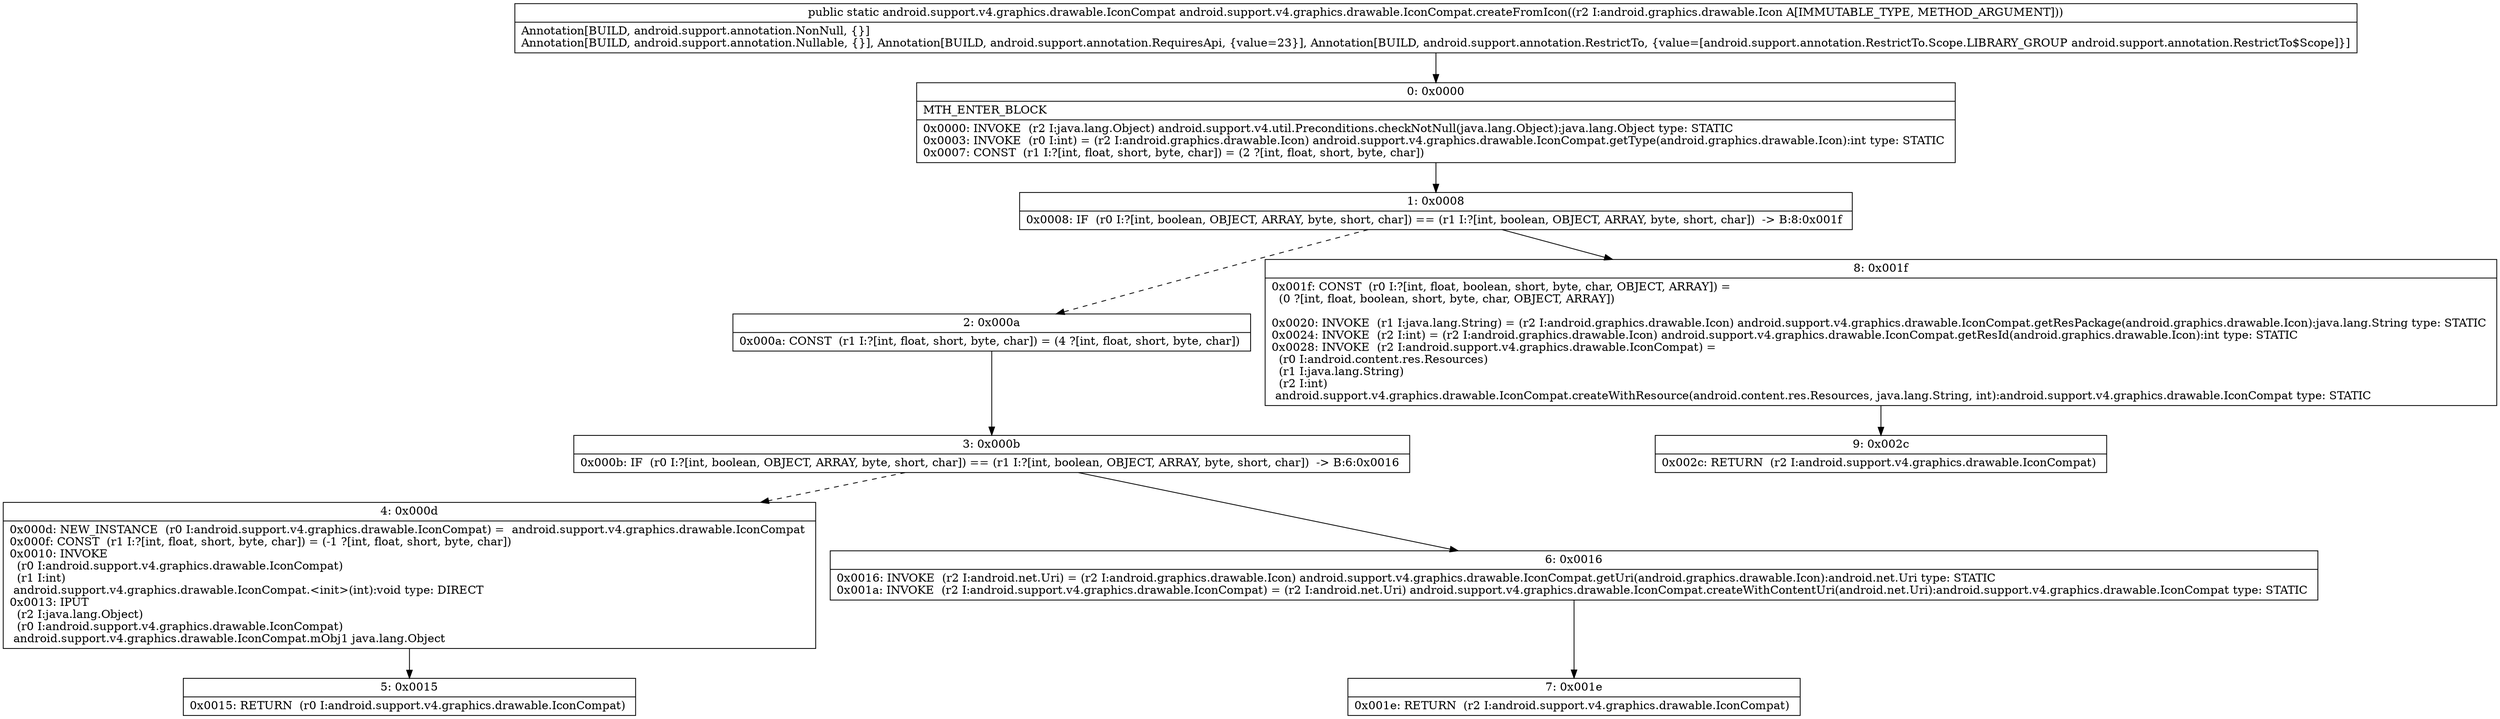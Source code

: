 digraph "CFG forandroid.support.v4.graphics.drawable.IconCompat.createFromIcon(Landroid\/graphics\/drawable\/Icon;)Landroid\/support\/v4\/graphics\/drawable\/IconCompat;" {
Node_0 [shape=record,label="{0\:\ 0x0000|MTH_ENTER_BLOCK\l|0x0000: INVOKE  (r2 I:java.lang.Object) android.support.v4.util.Preconditions.checkNotNull(java.lang.Object):java.lang.Object type: STATIC \l0x0003: INVOKE  (r0 I:int) = (r2 I:android.graphics.drawable.Icon) android.support.v4.graphics.drawable.IconCompat.getType(android.graphics.drawable.Icon):int type: STATIC \l0x0007: CONST  (r1 I:?[int, float, short, byte, char]) = (2 ?[int, float, short, byte, char]) \l}"];
Node_1 [shape=record,label="{1\:\ 0x0008|0x0008: IF  (r0 I:?[int, boolean, OBJECT, ARRAY, byte, short, char]) == (r1 I:?[int, boolean, OBJECT, ARRAY, byte, short, char])  \-\> B:8:0x001f \l}"];
Node_2 [shape=record,label="{2\:\ 0x000a|0x000a: CONST  (r1 I:?[int, float, short, byte, char]) = (4 ?[int, float, short, byte, char]) \l}"];
Node_3 [shape=record,label="{3\:\ 0x000b|0x000b: IF  (r0 I:?[int, boolean, OBJECT, ARRAY, byte, short, char]) == (r1 I:?[int, boolean, OBJECT, ARRAY, byte, short, char])  \-\> B:6:0x0016 \l}"];
Node_4 [shape=record,label="{4\:\ 0x000d|0x000d: NEW_INSTANCE  (r0 I:android.support.v4.graphics.drawable.IconCompat) =  android.support.v4.graphics.drawable.IconCompat \l0x000f: CONST  (r1 I:?[int, float, short, byte, char]) = (\-1 ?[int, float, short, byte, char]) \l0x0010: INVOKE  \l  (r0 I:android.support.v4.graphics.drawable.IconCompat)\l  (r1 I:int)\l android.support.v4.graphics.drawable.IconCompat.\<init\>(int):void type: DIRECT \l0x0013: IPUT  \l  (r2 I:java.lang.Object)\l  (r0 I:android.support.v4.graphics.drawable.IconCompat)\l android.support.v4.graphics.drawable.IconCompat.mObj1 java.lang.Object \l}"];
Node_5 [shape=record,label="{5\:\ 0x0015|0x0015: RETURN  (r0 I:android.support.v4.graphics.drawable.IconCompat) \l}"];
Node_6 [shape=record,label="{6\:\ 0x0016|0x0016: INVOKE  (r2 I:android.net.Uri) = (r2 I:android.graphics.drawable.Icon) android.support.v4.graphics.drawable.IconCompat.getUri(android.graphics.drawable.Icon):android.net.Uri type: STATIC \l0x001a: INVOKE  (r2 I:android.support.v4.graphics.drawable.IconCompat) = (r2 I:android.net.Uri) android.support.v4.graphics.drawable.IconCompat.createWithContentUri(android.net.Uri):android.support.v4.graphics.drawable.IconCompat type: STATIC \l}"];
Node_7 [shape=record,label="{7\:\ 0x001e|0x001e: RETURN  (r2 I:android.support.v4.graphics.drawable.IconCompat) \l}"];
Node_8 [shape=record,label="{8\:\ 0x001f|0x001f: CONST  (r0 I:?[int, float, boolean, short, byte, char, OBJECT, ARRAY]) = \l  (0 ?[int, float, boolean, short, byte, char, OBJECT, ARRAY])\l \l0x0020: INVOKE  (r1 I:java.lang.String) = (r2 I:android.graphics.drawable.Icon) android.support.v4.graphics.drawable.IconCompat.getResPackage(android.graphics.drawable.Icon):java.lang.String type: STATIC \l0x0024: INVOKE  (r2 I:int) = (r2 I:android.graphics.drawable.Icon) android.support.v4.graphics.drawable.IconCompat.getResId(android.graphics.drawable.Icon):int type: STATIC \l0x0028: INVOKE  (r2 I:android.support.v4.graphics.drawable.IconCompat) = \l  (r0 I:android.content.res.Resources)\l  (r1 I:java.lang.String)\l  (r2 I:int)\l android.support.v4.graphics.drawable.IconCompat.createWithResource(android.content.res.Resources, java.lang.String, int):android.support.v4.graphics.drawable.IconCompat type: STATIC \l}"];
Node_9 [shape=record,label="{9\:\ 0x002c|0x002c: RETURN  (r2 I:android.support.v4.graphics.drawable.IconCompat) \l}"];
MethodNode[shape=record,label="{public static android.support.v4.graphics.drawable.IconCompat android.support.v4.graphics.drawable.IconCompat.createFromIcon((r2 I:android.graphics.drawable.Icon A[IMMUTABLE_TYPE, METHOD_ARGUMENT]))  | Annotation[BUILD, android.support.annotation.NonNull, \{\}]\lAnnotation[BUILD, android.support.annotation.Nullable, \{\}], Annotation[BUILD, android.support.annotation.RequiresApi, \{value=23\}], Annotation[BUILD, android.support.annotation.RestrictTo, \{value=[android.support.annotation.RestrictTo.Scope.LIBRARY_GROUP android.support.annotation.RestrictTo$Scope]\}]\l}"];
MethodNode -> Node_0;
Node_0 -> Node_1;
Node_1 -> Node_2[style=dashed];
Node_1 -> Node_8;
Node_2 -> Node_3;
Node_3 -> Node_4[style=dashed];
Node_3 -> Node_6;
Node_4 -> Node_5;
Node_6 -> Node_7;
Node_8 -> Node_9;
}

